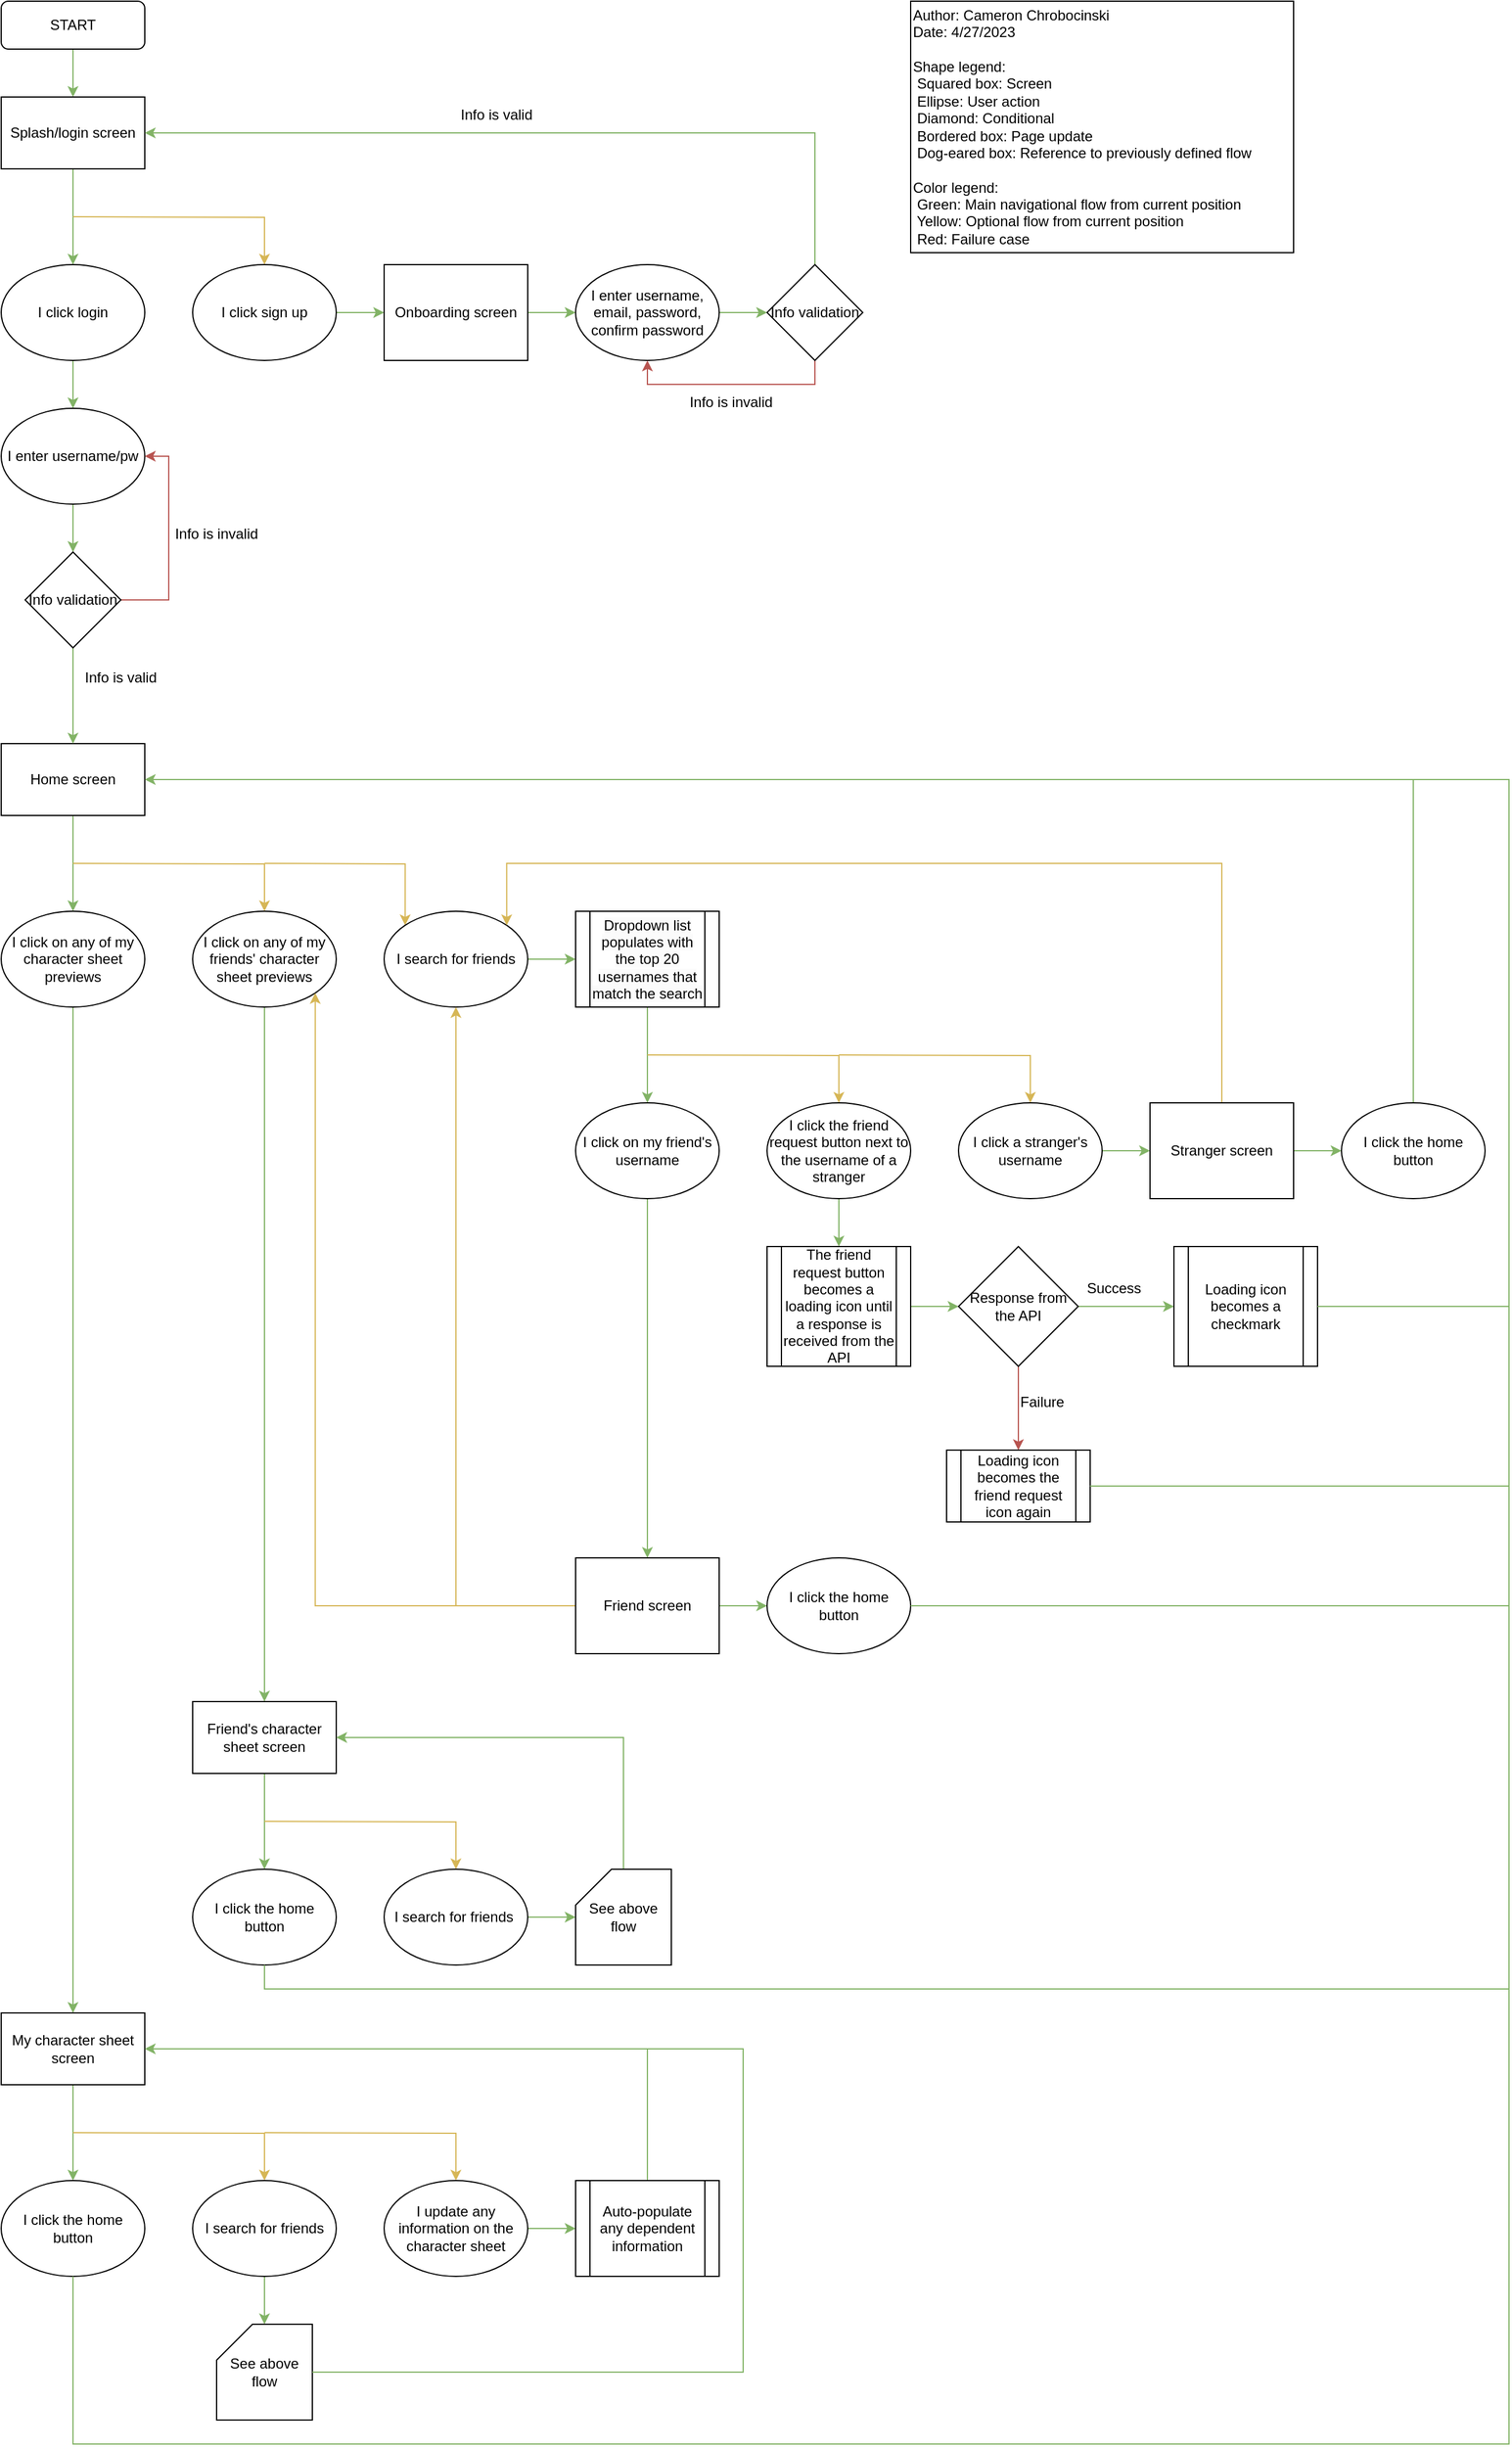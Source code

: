 <mxfile version="21.2.3" type="github">
  <diagram id="C5RBs43oDa-KdzZeNtuy" name="Page-1">
    <mxGraphModel dx="2074" dy="1128" grid="1" gridSize="10" guides="1" tooltips="1" connect="1" arrows="1" fold="1" page="1" pageScale="1" pageWidth="827" pageHeight="1169" math="0" shadow="0">
      <root>
        <mxCell id="WIyWlLk6GJQsqaUBKTNV-0" />
        <mxCell id="WIyWlLk6GJQsqaUBKTNV-1" parent="WIyWlLk6GJQsqaUBKTNV-0" />
        <mxCell id="3nBCFJaMM4fNMm-nfA73-2" style="edgeStyle=orthogonalEdgeStyle;rounded=0;orthogonalLoop=1;jettySize=auto;html=1;entryX=0.5;entryY=0;entryDx=0;entryDy=0;fillColor=#d5e8d4;strokeColor=#82b366;" edge="1" parent="WIyWlLk6GJQsqaUBKTNV-1" source="WIyWlLk6GJQsqaUBKTNV-3" target="3nBCFJaMM4fNMm-nfA73-0">
          <mxGeometry relative="1" as="geometry" />
        </mxCell>
        <mxCell id="WIyWlLk6GJQsqaUBKTNV-3" value="START" style="rounded=1;whiteSpace=wrap;html=1;fontSize=12;glass=0;strokeWidth=1;shadow=0;" parent="WIyWlLk6GJQsqaUBKTNV-1" vertex="1">
          <mxGeometry x="40" y="40" width="120" height="40" as="geometry" />
        </mxCell>
        <mxCell id="3nBCFJaMM4fNMm-nfA73-5" style="edgeStyle=orthogonalEdgeStyle;rounded=0;orthogonalLoop=1;jettySize=auto;html=1;entryX=0.5;entryY=0;entryDx=0;entryDy=0;fillColor=#d5e8d4;strokeColor=#82b366;" edge="1" parent="WIyWlLk6GJQsqaUBKTNV-1" source="3nBCFJaMM4fNMm-nfA73-0" target="3nBCFJaMM4fNMm-nfA73-3">
          <mxGeometry relative="1" as="geometry" />
        </mxCell>
        <mxCell id="3nBCFJaMM4fNMm-nfA73-6" style="edgeStyle=orthogonalEdgeStyle;rounded=0;orthogonalLoop=1;jettySize=auto;html=1;entryX=0.5;entryY=0;entryDx=0;entryDy=0;fillColor=#fff2cc;strokeColor=#d6b656;" edge="1" parent="WIyWlLk6GJQsqaUBKTNV-1" target="3nBCFJaMM4fNMm-nfA73-4">
          <mxGeometry relative="1" as="geometry">
            <mxPoint x="100" y="220" as="sourcePoint" />
          </mxGeometry>
        </mxCell>
        <mxCell id="3nBCFJaMM4fNMm-nfA73-0" value="Splash/login screen" style="rounded=0;whiteSpace=wrap;html=1;" vertex="1" parent="WIyWlLk6GJQsqaUBKTNV-1">
          <mxGeometry x="40" y="120" width="120" height="60" as="geometry" />
        </mxCell>
        <mxCell id="3nBCFJaMM4fNMm-nfA73-8" style="edgeStyle=orthogonalEdgeStyle;rounded=0;orthogonalLoop=1;jettySize=auto;html=1;entryX=0.5;entryY=0;entryDx=0;entryDy=0;fillColor=#d5e8d4;strokeColor=#82b366;" edge="1" parent="WIyWlLk6GJQsqaUBKTNV-1" source="3nBCFJaMM4fNMm-nfA73-3" target="3nBCFJaMM4fNMm-nfA73-7">
          <mxGeometry relative="1" as="geometry" />
        </mxCell>
        <mxCell id="3nBCFJaMM4fNMm-nfA73-3" value="I click login" style="ellipse;whiteSpace=wrap;html=1;" vertex="1" parent="WIyWlLk6GJQsqaUBKTNV-1">
          <mxGeometry x="40" y="260" width="120" height="80" as="geometry" />
        </mxCell>
        <mxCell id="3nBCFJaMM4fNMm-nfA73-10" style="edgeStyle=orthogonalEdgeStyle;rounded=0;orthogonalLoop=1;jettySize=auto;html=1;entryX=0;entryY=0.5;entryDx=0;entryDy=0;fillColor=#d5e8d4;strokeColor=#82b366;" edge="1" parent="WIyWlLk6GJQsqaUBKTNV-1" source="3nBCFJaMM4fNMm-nfA73-4" target="3nBCFJaMM4fNMm-nfA73-9">
          <mxGeometry relative="1" as="geometry" />
        </mxCell>
        <mxCell id="3nBCFJaMM4fNMm-nfA73-4" value="I click sign up" style="ellipse;whiteSpace=wrap;html=1;" vertex="1" parent="WIyWlLk6GJQsqaUBKTNV-1">
          <mxGeometry x="200" y="260" width="120" height="80" as="geometry" />
        </mxCell>
        <mxCell id="3nBCFJaMM4fNMm-nfA73-33" style="edgeStyle=orthogonalEdgeStyle;rounded=0;orthogonalLoop=1;jettySize=auto;html=1;entryX=0.5;entryY=0;entryDx=0;entryDy=0;fillColor=#d5e8d4;strokeColor=#82b366;" edge="1" parent="WIyWlLk6GJQsqaUBKTNV-1" source="3nBCFJaMM4fNMm-nfA73-7" target="3nBCFJaMM4fNMm-nfA73-32">
          <mxGeometry relative="1" as="geometry" />
        </mxCell>
        <mxCell id="3nBCFJaMM4fNMm-nfA73-7" value="I enter username/pw" style="ellipse;whiteSpace=wrap;html=1;" vertex="1" parent="WIyWlLk6GJQsqaUBKTNV-1">
          <mxGeometry x="40" y="380" width="120" height="80" as="geometry" />
        </mxCell>
        <mxCell id="3nBCFJaMM4fNMm-nfA73-12" style="edgeStyle=orthogonalEdgeStyle;rounded=0;orthogonalLoop=1;jettySize=auto;html=1;entryX=0;entryY=0.5;entryDx=0;entryDy=0;fillColor=#d5e8d4;strokeColor=#82b366;" edge="1" parent="WIyWlLk6GJQsqaUBKTNV-1" source="3nBCFJaMM4fNMm-nfA73-9" target="3nBCFJaMM4fNMm-nfA73-11">
          <mxGeometry relative="1" as="geometry" />
        </mxCell>
        <mxCell id="3nBCFJaMM4fNMm-nfA73-9" value="Onboarding screen" style="rounded=0;whiteSpace=wrap;html=1;" vertex="1" parent="WIyWlLk6GJQsqaUBKTNV-1">
          <mxGeometry x="360" y="260" width="120" height="80" as="geometry" />
        </mxCell>
        <mxCell id="3nBCFJaMM4fNMm-nfA73-14" style="edgeStyle=orthogonalEdgeStyle;rounded=0;orthogonalLoop=1;jettySize=auto;html=1;entryX=0;entryY=0.5;entryDx=0;entryDy=0;fillColor=#d5e8d4;strokeColor=#82b366;" edge="1" parent="WIyWlLk6GJQsqaUBKTNV-1" source="3nBCFJaMM4fNMm-nfA73-11" target="3nBCFJaMM4fNMm-nfA73-13">
          <mxGeometry relative="1" as="geometry" />
        </mxCell>
        <mxCell id="3nBCFJaMM4fNMm-nfA73-11" value="I enter username, email, password, confirm password" style="ellipse;whiteSpace=wrap;html=1;" vertex="1" parent="WIyWlLk6GJQsqaUBKTNV-1">
          <mxGeometry x="520" y="260" width="120" height="80" as="geometry" />
        </mxCell>
        <mxCell id="3nBCFJaMM4fNMm-nfA73-16" style="edgeStyle=orthogonalEdgeStyle;rounded=0;orthogonalLoop=1;jettySize=auto;html=1;entryX=1;entryY=0.5;entryDx=0;entryDy=0;fillColor=#d5e8d4;strokeColor=#82b366;" edge="1" parent="WIyWlLk6GJQsqaUBKTNV-1" source="3nBCFJaMM4fNMm-nfA73-13" target="3nBCFJaMM4fNMm-nfA73-0">
          <mxGeometry relative="1" as="geometry">
            <Array as="points">
              <mxPoint x="720" y="150" />
            </Array>
          </mxGeometry>
        </mxCell>
        <mxCell id="3nBCFJaMM4fNMm-nfA73-17" style="edgeStyle=orthogonalEdgeStyle;rounded=0;orthogonalLoop=1;jettySize=auto;html=1;entryX=0.5;entryY=1;entryDx=0;entryDy=0;fillColor=#f8cecc;strokeColor=#b85450;" edge="1" parent="WIyWlLk6GJQsqaUBKTNV-1" source="3nBCFJaMM4fNMm-nfA73-13" target="3nBCFJaMM4fNMm-nfA73-11">
          <mxGeometry relative="1" as="geometry">
            <Array as="points">
              <mxPoint x="720" y="360" />
              <mxPoint x="580" y="360" />
            </Array>
          </mxGeometry>
        </mxCell>
        <mxCell id="3nBCFJaMM4fNMm-nfA73-13" value="Info validation" style="rhombus;whiteSpace=wrap;html=1;" vertex="1" parent="WIyWlLk6GJQsqaUBKTNV-1">
          <mxGeometry x="680" y="260" width="80" height="80" as="geometry" />
        </mxCell>
        <mxCell id="3nBCFJaMM4fNMm-nfA73-18" value="Info is valid" style="text;html=1;strokeColor=none;fillColor=none;align=center;verticalAlign=middle;whiteSpace=wrap;rounded=0;" vertex="1" parent="WIyWlLk6GJQsqaUBKTNV-1">
          <mxGeometry x="414" y="120" width="80" height="30" as="geometry" />
        </mxCell>
        <mxCell id="3nBCFJaMM4fNMm-nfA73-19" value="Info is invalid" style="text;html=1;strokeColor=none;fillColor=none;align=center;verticalAlign=middle;whiteSpace=wrap;rounded=0;" vertex="1" parent="WIyWlLk6GJQsqaUBKTNV-1">
          <mxGeometry x="610" y="360" width="80" height="30" as="geometry" />
        </mxCell>
        <mxCell id="3nBCFJaMM4fNMm-nfA73-25" style="edgeStyle=orthogonalEdgeStyle;rounded=0;orthogonalLoop=1;jettySize=auto;html=1;entryX=0.5;entryY=0;entryDx=0;entryDy=0;fillColor=#d5e8d4;strokeColor=#82b366;" edge="1" parent="WIyWlLk6GJQsqaUBKTNV-1" source="3nBCFJaMM4fNMm-nfA73-20" target="3nBCFJaMM4fNMm-nfA73-22">
          <mxGeometry relative="1" as="geometry" />
        </mxCell>
        <mxCell id="3nBCFJaMM4fNMm-nfA73-26" style="edgeStyle=orthogonalEdgeStyle;rounded=0;orthogonalLoop=1;jettySize=auto;html=1;entryX=0.5;entryY=0;entryDx=0;entryDy=0;fillColor=#fff2cc;strokeColor=#d6b656;" edge="1" parent="WIyWlLk6GJQsqaUBKTNV-1" target="3nBCFJaMM4fNMm-nfA73-24">
          <mxGeometry relative="1" as="geometry">
            <mxPoint x="100" y="760" as="sourcePoint" />
          </mxGeometry>
        </mxCell>
        <mxCell id="3nBCFJaMM4fNMm-nfA73-27" style="edgeStyle=orthogonalEdgeStyle;rounded=0;orthogonalLoop=1;jettySize=auto;html=1;entryX=0;entryY=0;entryDx=0;entryDy=0;fillColor=#fff2cc;strokeColor=#d6b656;" edge="1" parent="WIyWlLk6GJQsqaUBKTNV-1" target="3nBCFJaMM4fNMm-nfA73-23">
          <mxGeometry relative="1" as="geometry">
            <mxPoint x="260" y="760" as="sourcePoint" />
          </mxGeometry>
        </mxCell>
        <mxCell id="3nBCFJaMM4fNMm-nfA73-20" value="Home screen" style="rounded=0;whiteSpace=wrap;html=1;" vertex="1" parent="WIyWlLk6GJQsqaUBKTNV-1">
          <mxGeometry x="40" y="660" width="120" height="60" as="geometry" />
        </mxCell>
        <mxCell id="3nBCFJaMM4fNMm-nfA73-84" style="edgeStyle=orthogonalEdgeStyle;rounded=0;orthogonalLoop=1;jettySize=auto;html=1;entryX=0.5;entryY=0;entryDx=0;entryDy=0;fillColor=#d5e8d4;strokeColor=#82b366;" edge="1" parent="WIyWlLk6GJQsqaUBKTNV-1" source="3nBCFJaMM4fNMm-nfA73-22" target="3nBCFJaMM4fNMm-nfA73-85">
          <mxGeometry relative="1" as="geometry">
            <mxPoint x="100" y="1790" as="targetPoint" />
          </mxGeometry>
        </mxCell>
        <mxCell id="3nBCFJaMM4fNMm-nfA73-22" value="I click on any of my character sheet previews" style="ellipse;whiteSpace=wrap;html=1;" vertex="1" parent="WIyWlLk6GJQsqaUBKTNV-1">
          <mxGeometry x="40" y="800" width="120" height="80" as="geometry" />
        </mxCell>
        <mxCell id="3nBCFJaMM4fNMm-nfA73-29" style="edgeStyle=orthogonalEdgeStyle;rounded=0;orthogonalLoop=1;jettySize=auto;html=1;entryX=0;entryY=0.5;entryDx=0;entryDy=0;fillColor=#d5e8d4;strokeColor=#82b366;" edge="1" parent="WIyWlLk6GJQsqaUBKTNV-1" source="3nBCFJaMM4fNMm-nfA73-23">
          <mxGeometry relative="1" as="geometry">
            <mxPoint x="520" y="840" as="targetPoint" />
          </mxGeometry>
        </mxCell>
        <mxCell id="3nBCFJaMM4fNMm-nfA73-23" value="I search for friends" style="ellipse;whiteSpace=wrap;html=1;" vertex="1" parent="WIyWlLk6GJQsqaUBKTNV-1">
          <mxGeometry x="360" y="800" width="120" height="80" as="geometry" />
        </mxCell>
        <mxCell id="3nBCFJaMM4fNMm-nfA73-73" style="edgeStyle=orthogonalEdgeStyle;rounded=0;orthogonalLoop=1;jettySize=auto;html=1;entryX=0.5;entryY=0;entryDx=0;entryDy=0;fillColor=#d5e8d4;strokeColor=#82b366;" edge="1" parent="WIyWlLk6GJQsqaUBKTNV-1" source="3nBCFJaMM4fNMm-nfA73-24" target="3nBCFJaMM4fNMm-nfA73-72">
          <mxGeometry relative="1" as="geometry" />
        </mxCell>
        <mxCell id="3nBCFJaMM4fNMm-nfA73-24" value="I click on any of my friends&#39; character sheet previews" style="ellipse;whiteSpace=wrap;html=1;" vertex="1" parent="WIyWlLk6GJQsqaUBKTNV-1">
          <mxGeometry x="200" y="800" width="120" height="80" as="geometry" />
        </mxCell>
        <mxCell id="3nBCFJaMM4fNMm-nfA73-41" style="edgeStyle=orthogonalEdgeStyle;rounded=0;orthogonalLoop=1;jettySize=auto;html=1;entryX=0.5;entryY=0;entryDx=0;entryDy=0;fillColor=#d5e8d4;strokeColor=#82b366;" edge="1" parent="WIyWlLk6GJQsqaUBKTNV-1" source="3nBCFJaMM4fNMm-nfA73-30" target="3nBCFJaMM4fNMm-nfA73-31">
          <mxGeometry relative="1" as="geometry">
            <Array as="points">
              <mxPoint x="580" y="920" />
              <mxPoint x="580" y="920" />
            </Array>
          </mxGeometry>
        </mxCell>
        <mxCell id="3nBCFJaMM4fNMm-nfA73-42" style="edgeStyle=orthogonalEdgeStyle;rounded=0;orthogonalLoop=1;jettySize=auto;html=1;entryX=0.5;entryY=0;entryDx=0;entryDy=0;fillColor=#fff2cc;strokeColor=#d6b656;" edge="1" parent="WIyWlLk6GJQsqaUBKTNV-1" target="3nBCFJaMM4fNMm-nfA73-39">
          <mxGeometry relative="1" as="geometry">
            <mxPoint x="580" y="920" as="sourcePoint" />
          </mxGeometry>
        </mxCell>
        <mxCell id="3nBCFJaMM4fNMm-nfA73-43" style="edgeStyle=orthogonalEdgeStyle;rounded=0;orthogonalLoop=1;jettySize=auto;html=1;fillColor=#fff2cc;strokeColor=#d6b656;" edge="1" parent="WIyWlLk6GJQsqaUBKTNV-1" target="3nBCFJaMM4fNMm-nfA73-40">
          <mxGeometry relative="1" as="geometry">
            <mxPoint x="740" y="920" as="sourcePoint" />
          </mxGeometry>
        </mxCell>
        <mxCell id="3nBCFJaMM4fNMm-nfA73-30" value="&lt;span style=&quot;color: rgb(0, 0, 0); font-family: Helvetica; font-size: 12px; font-style: normal; font-variant-ligatures: normal; font-variant-caps: normal; font-weight: 400; letter-spacing: normal; orphans: 2; text-align: center; text-indent: 0px; text-transform: none; widows: 2; word-spacing: 0px; -webkit-text-stroke-width: 0px; background-color: rgb(251, 251, 251); text-decoration-thickness: initial; text-decoration-style: initial; text-decoration-color: initial; float: none; display: inline !important;&quot;&gt;Dropdown list populates with the top 20 usernames that match the search&lt;/span&gt;" style="shape=process;whiteSpace=wrap;html=1;backgroundOutline=1;" vertex="1" parent="WIyWlLk6GJQsqaUBKTNV-1">
          <mxGeometry x="520" y="800" width="120" height="80" as="geometry" />
        </mxCell>
        <mxCell id="3nBCFJaMM4fNMm-nfA73-66" style="edgeStyle=orthogonalEdgeStyle;rounded=0;orthogonalLoop=1;jettySize=auto;html=1;fillColor=#d5e8d4;strokeColor=#82b366;" edge="1" parent="WIyWlLk6GJQsqaUBKTNV-1" source="3nBCFJaMM4fNMm-nfA73-31" target="3nBCFJaMM4fNMm-nfA73-65">
          <mxGeometry relative="1" as="geometry" />
        </mxCell>
        <mxCell id="3nBCFJaMM4fNMm-nfA73-31" value="I click on my friend&#39;s username" style="ellipse;whiteSpace=wrap;html=1;" vertex="1" parent="WIyWlLk6GJQsqaUBKTNV-1">
          <mxGeometry x="520" y="960" width="120" height="80" as="geometry" />
        </mxCell>
        <mxCell id="3nBCFJaMM4fNMm-nfA73-34" style="edgeStyle=orthogonalEdgeStyle;rounded=0;orthogonalLoop=1;jettySize=auto;html=1;entryX=0.5;entryY=0;entryDx=0;entryDy=0;fillColor=#d5e8d4;strokeColor=#82b366;" edge="1" parent="WIyWlLk6GJQsqaUBKTNV-1" source="3nBCFJaMM4fNMm-nfA73-32" target="3nBCFJaMM4fNMm-nfA73-20">
          <mxGeometry relative="1" as="geometry" />
        </mxCell>
        <mxCell id="3nBCFJaMM4fNMm-nfA73-35" style="edgeStyle=orthogonalEdgeStyle;rounded=0;orthogonalLoop=1;jettySize=auto;html=1;entryX=1;entryY=0.5;entryDx=0;entryDy=0;exitX=1;exitY=0.5;exitDx=0;exitDy=0;fillColor=#f8cecc;strokeColor=#b85450;" edge="1" parent="WIyWlLk6GJQsqaUBKTNV-1" source="3nBCFJaMM4fNMm-nfA73-32" target="3nBCFJaMM4fNMm-nfA73-7">
          <mxGeometry relative="1" as="geometry">
            <Array as="points">
              <mxPoint x="180" y="540" />
              <mxPoint x="180" y="420" />
            </Array>
          </mxGeometry>
        </mxCell>
        <mxCell id="3nBCFJaMM4fNMm-nfA73-32" value="Info validation" style="rhombus;whiteSpace=wrap;html=1;" vertex="1" parent="WIyWlLk6GJQsqaUBKTNV-1">
          <mxGeometry x="60" y="500" width="80" height="80" as="geometry" />
        </mxCell>
        <mxCell id="3nBCFJaMM4fNMm-nfA73-36" value="Info is valid" style="text;html=1;strokeColor=none;fillColor=none;align=center;verticalAlign=middle;whiteSpace=wrap;rounded=0;" vertex="1" parent="WIyWlLk6GJQsqaUBKTNV-1">
          <mxGeometry x="100" y="590" width="80" height="30" as="geometry" />
        </mxCell>
        <mxCell id="3nBCFJaMM4fNMm-nfA73-37" value="Info is invalid" style="text;html=1;strokeColor=none;fillColor=none;align=center;verticalAlign=middle;whiteSpace=wrap;rounded=0;" vertex="1" parent="WIyWlLk6GJQsqaUBKTNV-1">
          <mxGeometry x="180" y="470" width="80" height="30" as="geometry" />
        </mxCell>
        <mxCell id="3nBCFJaMM4fNMm-nfA73-51" style="edgeStyle=orthogonalEdgeStyle;rounded=0;orthogonalLoop=1;jettySize=auto;html=1;entryX=0.5;entryY=0;entryDx=0;entryDy=0;fillColor=#d5e8d4;strokeColor=#82b366;" edge="1" parent="WIyWlLk6GJQsqaUBKTNV-1" source="3nBCFJaMM4fNMm-nfA73-39" target="3nBCFJaMM4fNMm-nfA73-50">
          <mxGeometry relative="1" as="geometry" />
        </mxCell>
        <mxCell id="3nBCFJaMM4fNMm-nfA73-39" value="I click the friend request button next to the username of a stranger" style="ellipse;whiteSpace=wrap;html=1;" vertex="1" parent="WIyWlLk6GJQsqaUBKTNV-1">
          <mxGeometry x="680" y="960" width="120" height="80" as="geometry" />
        </mxCell>
        <mxCell id="3nBCFJaMM4fNMm-nfA73-45" style="edgeStyle=orthogonalEdgeStyle;rounded=0;orthogonalLoop=1;jettySize=auto;html=1;entryX=0;entryY=0.5;entryDx=0;entryDy=0;fillColor=#d5e8d4;strokeColor=#82b366;" edge="1" parent="WIyWlLk6GJQsqaUBKTNV-1" source="3nBCFJaMM4fNMm-nfA73-40" target="3nBCFJaMM4fNMm-nfA73-44">
          <mxGeometry relative="1" as="geometry" />
        </mxCell>
        <mxCell id="3nBCFJaMM4fNMm-nfA73-40" value="I click a stranger&#39;s username" style="ellipse;whiteSpace=wrap;html=1;" vertex="1" parent="WIyWlLk6GJQsqaUBKTNV-1">
          <mxGeometry x="840" y="960" width="120" height="80" as="geometry" />
        </mxCell>
        <mxCell id="3nBCFJaMM4fNMm-nfA73-46" style="edgeStyle=orthogonalEdgeStyle;rounded=0;orthogonalLoop=1;jettySize=auto;html=1;entryX=1;entryY=0;entryDx=0;entryDy=0;fillColor=#fff2cc;strokeColor=#d6b656;" edge="1" parent="WIyWlLk6GJQsqaUBKTNV-1" source="3nBCFJaMM4fNMm-nfA73-44" target="3nBCFJaMM4fNMm-nfA73-23">
          <mxGeometry relative="1" as="geometry">
            <Array as="points">
              <mxPoint x="1060" y="760" />
              <mxPoint x="462" y="760" />
            </Array>
          </mxGeometry>
        </mxCell>
        <mxCell id="3nBCFJaMM4fNMm-nfA73-48" style="edgeStyle=orthogonalEdgeStyle;rounded=0;orthogonalLoop=1;jettySize=auto;html=1;entryX=0;entryY=0.5;entryDx=0;entryDy=0;fillColor=#d5e8d4;strokeColor=#82b366;" edge="1" parent="WIyWlLk6GJQsqaUBKTNV-1" source="3nBCFJaMM4fNMm-nfA73-44" target="3nBCFJaMM4fNMm-nfA73-47">
          <mxGeometry relative="1" as="geometry" />
        </mxCell>
        <mxCell id="3nBCFJaMM4fNMm-nfA73-44" value="Stranger screen" style="rounded=0;whiteSpace=wrap;html=1;" vertex="1" parent="WIyWlLk6GJQsqaUBKTNV-1">
          <mxGeometry x="1000" y="960" width="120" height="80" as="geometry" />
        </mxCell>
        <mxCell id="3nBCFJaMM4fNMm-nfA73-49" style="edgeStyle=orthogonalEdgeStyle;rounded=0;orthogonalLoop=1;jettySize=auto;html=1;entryX=1;entryY=0.5;entryDx=0;entryDy=0;fillColor=#d5e8d4;strokeColor=#82b366;" edge="1" parent="WIyWlLk6GJQsqaUBKTNV-1" source="3nBCFJaMM4fNMm-nfA73-47" target="3nBCFJaMM4fNMm-nfA73-20">
          <mxGeometry relative="1" as="geometry">
            <Array as="points">
              <mxPoint x="1220" y="690" />
            </Array>
          </mxGeometry>
        </mxCell>
        <mxCell id="3nBCFJaMM4fNMm-nfA73-47" value="I click the home button" style="ellipse;whiteSpace=wrap;html=1;" vertex="1" parent="WIyWlLk6GJQsqaUBKTNV-1">
          <mxGeometry x="1160" y="960" width="120" height="80" as="geometry" />
        </mxCell>
        <mxCell id="3nBCFJaMM4fNMm-nfA73-54" style="edgeStyle=orthogonalEdgeStyle;rounded=0;orthogonalLoop=1;jettySize=auto;html=1;entryX=0;entryY=0.5;entryDx=0;entryDy=0;fillColor=#d5e8d4;strokeColor=#82b366;" edge="1" parent="WIyWlLk6GJQsqaUBKTNV-1" source="3nBCFJaMM4fNMm-nfA73-50" target="3nBCFJaMM4fNMm-nfA73-52">
          <mxGeometry relative="1" as="geometry" />
        </mxCell>
        <mxCell id="3nBCFJaMM4fNMm-nfA73-50" value="The friend request button becomes a loading icon until a response is received from the API" style="shape=process;whiteSpace=wrap;html=1;backgroundOutline=1;" vertex="1" parent="WIyWlLk6GJQsqaUBKTNV-1">
          <mxGeometry x="680" y="1080" width="120" height="100" as="geometry" />
        </mxCell>
        <mxCell id="3nBCFJaMM4fNMm-nfA73-57" style="edgeStyle=orthogonalEdgeStyle;rounded=0;orthogonalLoop=1;jettySize=auto;html=1;entryX=0.5;entryY=0;entryDx=0;entryDy=0;fillColor=#f8cecc;strokeColor=#b85450;" edge="1" parent="WIyWlLk6GJQsqaUBKTNV-1" source="3nBCFJaMM4fNMm-nfA73-52" target="3nBCFJaMM4fNMm-nfA73-56">
          <mxGeometry relative="1" as="geometry" />
        </mxCell>
        <mxCell id="3nBCFJaMM4fNMm-nfA73-58" style="edgeStyle=orthogonalEdgeStyle;rounded=0;orthogonalLoop=1;jettySize=auto;html=1;entryX=0;entryY=0.5;entryDx=0;entryDy=0;fillColor=#d5e8d4;strokeColor=#82b366;" edge="1" parent="WIyWlLk6GJQsqaUBKTNV-1" source="3nBCFJaMM4fNMm-nfA73-52" target="3nBCFJaMM4fNMm-nfA73-55">
          <mxGeometry relative="1" as="geometry" />
        </mxCell>
        <mxCell id="3nBCFJaMM4fNMm-nfA73-52" value="Response from the API" style="rhombus;whiteSpace=wrap;html=1;" vertex="1" parent="WIyWlLk6GJQsqaUBKTNV-1">
          <mxGeometry x="840" y="1080" width="100" height="100" as="geometry" />
        </mxCell>
        <mxCell id="3nBCFJaMM4fNMm-nfA73-55" value="Loading icon becomes a checkmark" style="shape=process;whiteSpace=wrap;html=1;backgroundOutline=1;" vertex="1" parent="WIyWlLk6GJQsqaUBKTNV-1">
          <mxGeometry x="1020" y="1080" width="120" height="100" as="geometry" />
        </mxCell>
        <mxCell id="3nBCFJaMM4fNMm-nfA73-56" value="Loading icon becomes the friend request icon again" style="shape=process;whiteSpace=wrap;html=1;backgroundOutline=1;" vertex="1" parent="WIyWlLk6GJQsqaUBKTNV-1">
          <mxGeometry x="830" y="1250" width="120" height="60" as="geometry" />
        </mxCell>
        <mxCell id="3nBCFJaMM4fNMm-nfA73-59" value="Success" style="text;html=1;strokeColor=none;fillColor=none;align=center;verticalAlign=middle;whiteSpace=wrap;rounded=0;" vertex="1" parent="WIyWlLk6GJQsqaUBKTNV-1">
          <mxGeometry x="940" y="1100" width="60" height="30" as="geometry" />
        </mxCell>
        <mxCell id="3nBCFJaMM4fNMm-nfA73-60" value="Failure" style="text;html=1;strokeColor=none;fillColor=none;align=center;verticalAlign=middle;whiteSpace=wrap;rounded=0;" vertex="1" parent="WIyWlLk6GJQsqaUBKTNV-1">
          <mxGeometry x="880" y="1195" width="60" height="30" as="geometry" />
        </mxCell>
        <mxCell id="3nBCFJaMM4fNMm-nfA73-62" value="" style="endArrow=none;html=1;rounded=0;exitX=1;exitY=0.5;exitDx=0;exitDy=0;fillColor=#d5e8d4;strokeColor=#82b366;" edge="1" parent="WIyWlLk6GJQsqaUBKTNV-1" source="3nBCFJaMM4fNMm-nfA73-55">
          <mxGeometry width="50" height="50" relative="1" as="geometry">
            <mxPoint x="690" y="1070" as="sourcePoint" />
            <mxPoint x="1220" y="690" as="targetPoint" />
            <Array as="points">
              <mxPoint x="1300" y="1130" />
              <mxPoint x="1300" y="690" />
            </Array>
          </mxGeometry>
        </mxCell>
        <mxCell id="3nBCFJaMM4fNMm-nfA73-64" value="" style="endArrow=none;html=1;rounded=0;exitX=1;exitY=0.5;exitDx=0;exitDy=0;fillColor=#d5e8d4;strokeColor=#82b366;" edge="1" parent="WIyWlLk6GJQsqaUBKTNV-1" source="3nBCFJaMM4fNMm-nfA73-56">
          <mxGeometry width="50" height="50" relative="1" as="geometry">
            <mxPoint x="690" y="1070" as="sourcePoint" />
            <mxPoint x="1300" y="1130" as="targetPoint" />
            <Array as="points">
              <mxPoint x="1300" y="1280" />
            </Array>
          </mxGeometry>
        </mxCell>
        <mxCell id="3nBCFJaMM4fNMm-nfA73-67" style="edgeStyle=orthogonalEdgeStyle;rounded=0;orthogonalLoop=1;jettySize=auto;html=1;entryX=1;entryY=1;entryDx=0;entryDy=0;fillColor=#fff2cc;strokeColor=#d6b656;" edge="1" parent="WIyWlLk6GJQsqaUBKTNV-1" source="3nBCFJaMM4fNMm-nfA73-65" target="3nBCFJaMM4fNMm-nfA73-24">
          <mxGeometry relative="1" as="geometry" />
        </mxCell>
        <mxCell id="3nBCFJaMM4fNMm-nfA73-68" style="edgeStyle=orthogonalEdgeStyle;rounded=0;orthogonalLoop=1;jettySize=auto;html=1;entryX=0.5;entryY=1;entryDx=0;entryDy=0;fillColor=#fff2cc;strokeColor=#d6b656;" edge="1" parent="WIyWlLk6GJQsqaUBKTNV-1" source="3nBCFJaMM4fNMm-nfA73-65" target="3nBCFJaMM4fNMm-nfA73-23">
          <mxGeometry relative="1" as="geometry" />
        </mxCell>
        <mxCell id="3nBCFJaMM4fNMm-nfA73-70" style="edgeStyle=orthogonalEdgeStyle;rounded=0;orthogonalLoop=1;jettySize=auto;html=1;entryX=0;entryY=0.5;entryDx=0;entryDy=0;fillColor=#d5e8d4;strokeColor=#82b366;" edge="1" parent="WIyWlLk6GJQsqaUBKTNV-1" source="3nBCFJaMM4fNMm-nfA73-65" target="3nBCFJaMM4fNMm-nfA73-69">
          <mxGeometry relative="1" as="geometry" />
        </mxCell>
        <mxCell id="3nBCFJaMM4fNMm-nfA73-65" value="Friend screen" style="rounded=0;whiteSpace=wrap;html=1;" vertex="1" parent="WIyWlLk6GJQsqaUBKTNV-1">
          <mxGeometry x="520" y="1340" width="120" height="80" as="geometry" />
        </mxCell>
        <mxCell id="3nBCFJaMM4fNMm-nfA73-69" value="I click the home button" style="ellipse;whiteSpace=wrap;html=1;" vertex="1" parent="WIyWlLk6GJQsqaUBKTNV-1">
          <mxGeometry x="680" y="1340" width="120" height="80" as="geometry" />
        </mxCell>
        <mxCell id="3nBCFJaMM4fNMm-nfA73-71" value="" style="endArrow=none;html=1;rounded=0;exitX=1;exitY=0.5;exitDx=0;exitDy=0;fillColor=#d5e8d4;strokeColor=#82b366;" edge="1" parent="WIyWlLk6GJQsqaUBKTNV-1" source="3nBCFJaMM4fNMm-nfA73-69">
          <mxGeometry width="50" height="50" relative="1" as="geometry">
            <mxPoint x="690" y="1170" as="sourcePoint" />
            <mxPoint x="1300" y="1280" as="targetPoint" />
            <Array as="points">
              <mxPoint x="1300" y="1380" />
            </Array>
          </mxGeometry>
        </mxCell>
        <mxCell id="3nBCFJaMM4fNMm-nfA73-78" style="edgeStyle=orthogonalEdgeStyle;rounded=0;orthogonalLoop=1;jettySize=auto;html=1;fillColor=#d5e8d4;strokeColor=#82b366;" edge="1" parent="WIyWlLk6GJQsqaUBKTNV-1" source="3nBCFJaMM4fNMm-nfA73-72" target="3nBCFJaMM4fNMm-nfA73-74">
          <mxGeometry relative="1" as="geometry" />
        </mxCell>
        <mxCell id="3nBCFJaMM4fNMm-nfA73-79" style="edgeStyle=orthogonalEdgeStyle;rounded=0;orthogonalLoop=1;jettySize=auto;html=1;entryX=0.5;entryY=0;entryDx=0;entryDy=0;fillColor=#fff2cc;strokeColor=#d6b656;" edge="1" parent="WIyWlLk6GJQsqaUBKTNV-1" target="3nBCFJaMM4fNMm-nfA73-75">
          <mxGeometry relative="1" as="geometry">
            <mxPoint x="260" y="1560" as="sourcePoint" />
          </mxGeometry>
        </mxCell>
        <mxCell id="3nBCFJaMM4fNMm-nfA73-72" value="Friend&#39;s character sheet screen" style="rounded=0;whiteSpace=wrap;html=1;" vertex="1" parent="WIyWlLk6GJQsqaUBKTNV-1">
          <mxGeometry x="200" y="1460" width="120" height="60" as="geometry" />
        </mxCell>
        <mxCell id="3nBCFJaMM4fNMm-nfA73-74" value="I click the home button" style="ellipse;whiteSpace=wrap;html=1;" vertex="1" parent="WIyWlLk6GJQsqaUBKTNV-1">
          <mxGeometry x="200" y="1600" width="120" height="80" as="geometry" />
        </mxCell>
        <mxCell id="3nBCFJaMM4fNMm-nfA73-81" style="edgeStyle=orthogonalEdgeStyle;rounded=0;orthogonalLoop=1;jettySize=auto;html=1;entryX=0;entryY=0.5;entryDx=0;entryDy=0;entryPerimeter=0;fillColor=#d5e8d4;strokeColor=#82b366;" edge="1" parent="WIyWlLk6GJQsqaUBKTNV-1" source="3nBCFJaMM4fNMm-nfA73-75" target="3nBCFJaMM4fNMm-nfA73-76">
          <mxGeometry relative="1" as="geometry" />
        </mxCell>
        <mxCell id="3nBCFJaMM4fNMm-nfA73-75" value="I search for friends&amp;nbsp;" style="ellipse;whiteSpace=wrap;html=1;" vertex="1" parent="WIyWlLk6GJQsqaUBKTNV-1">
          <mxGeometry x="360" y="1600" width="120" height="80" as="geometry" />
        </mxCell>
        <mxCell id="3nBCFJaMM4fNMm-nfA73-96" style="edgeStyle=orthogonalEdgeStyle;rounded=0;orthogonalLoop=1;jettySize=auto;html=1;entryX=1;entryY=0.5;entryDx=0;entryDy=0;fillColor=#d5e8d4;strokeColor=#82b366;" edge="1" parent="WIyWlLk6GJQsqaUBKTNV-1" source="3nBCFJaMM4fNMm-nfA73-76" target="3nBCFJaMM4fNMm-nfA73-72">
          <mxGeometry relative="1" as="geometry">
            <Array as="points">
              <mxPoint x="560" y="1490" />
            </Array>
          </mxGeometry>
        </mxCell>
        <mxCell id="3nBCFJaMM4fNMm-nfA73-76" value="See above flow" style="shape=card;whiteSpace=wrap;html=1;" vertex="1" parent="WIyWlLk6GJQsqaUBKTNV-1">
          <mxGeometry x="520" y="1600" width="80" height="80" as="geometry" />
        </mxCell>
        <mxCell id="3nBCFJaMM4fNMm-nfA73-82" value="" style="endArrow=none;html=1;rounded=0;exitX=0.5;exitY=1;exitDx=0;exitDy=0;fillColor=#d5e8d4;strokeColor=#82b366;" edge="1" parent="WIyWlLk6GJQsqaUBKTNV-1" source="3nBCFJaMM4fNMm-nfA73-74">
          <mxGeometry width="50" height="50" relative="1" as="geometry">
            <mxPoint x="690" y="1360" as="sourcePoint" />
            <mxPoint x="1300" y="1380" as="targetPoint" />
            <Array as="points">
              <mxPoint x="260" y="1700" />
              <mxPoint x="1300" y="1700" />
            </Array>
          </mxGeometry>
        </mxCell>
        <mxCell id="3nBCFJaMM4fNMm-nfA73-87" style="edgeStyle=orthogonalEdgeStyle;rounded=0;orthogonalLoop=1;jettySize=auto;html=1;entryX=0.5;entryY=0;entryDx=0;entryDy=0;fillColor=#d5e8d4;strokeColor=#82b366;" edge="1" parent="WIyWlLk6GJQsqaUBKTNV-1" source="3nBCFJaMM4fNMm-nfA73-85" target="3nBCFJaMM4fNMm-nfA73-86">
          <mxGeometry relative="1" as="geometry" />
        </mxCell>
        <mxCell id="3nBCFJaMM4fNMm-nfA73-89" style="edgeStyle=orthogonalEdgeStyle;rounded=0;orthogonalLoop=1;jettySize=auto;html=1;fillColor=#fff2cc;strokeColor=#d6b656;" edge="1" parent="WIyWlLk6GJQsqaUBKTNV-1" target="3nBCFJaMM4fNMm-nfA73-88">
          <mxGeometry relative="1" as="geometry">
            <mxPoint x="100" y="1820" as="sourcePoint" />
          </mxGeometry>
        </mxCell>
        <mxCell id="3nBCFJaMM4fNMm-nfA73-91" style="edgeStyle=orthogonalEdgeStyle;rounded=0;orthogonalLoop=1;jettySize=auto;html=1;entryX=0.5;entryY=0;entryDx=0;entryDy=0;fillColor=#fff2cc;strokeColor=#d6b656;" edge="1" parent="WIyWlLk6GJQsqaUBKTNV-1" target="3nBCFJaMM4fNMm-nfA73-90">
          <mxGeometry relative="1" as="geometry">
            <mxPoint x="260" y="1820" as="sourcePoint" />
          </mxGeometry>
        </mxCell>
        <mxCell id="3nBCFJaMM4fNMm-nfA73-85" value="My character sheet screen" style="rounded=0;whiteSpace=wrap;html=1;" vertex="1" parent="WIyWlLk6GJQsqaUBKTNV-1">
          <mxGeometry x="40" y="1720" width="120" height="60" as="geometry" />
        </mxCell>
        <mxCell id="3nBCFJaMM4fNMm-nfA73-86" value="I click the home button" style="ellipse;whiteSpace=wrap;html=1;" vertex="1" parent="WIyWlLk6GJQsqaUBKTNV-1">
          <mxGeometry x="40" y="1860" width="120" height="80" as="geometry" />
        </mxCell>
        <mxCell id="3nBCFJaMM4fNMm-nfA73-98" style="edgeStyle=orthogonalEdgeStyle;rounded=0;orthogonalLoop=1;jettySize=auto;html=1;entryX=0.5;entryY=0;entryDx=0;entryDy=0;entryPerimeter=0;fillColor=#d5e8d4;strokeColor=#82b366;" edge="1" parent="WIyWlLk6GJQsqaUBKTNV-1" source="3nBCFJaMM4fNMm-nfA73-88" target="3nBCFJaMM4fNMm-nfA73-97">
          <mxGeometry relative="1" as="geometry" />
        </mxCell>
        <mxCell id="3nBCFJaMM4fNMm-nfA73-88" value="I search for friends" style="ellipse;whiteSpace=wrap;html=1;" vertex="1" parent="WIyWlLk6GJQsqaUBKTNV-1">
          <mxGeometry x="200" y="1860" width="120" height="80" as="geometry" />
        </mxCell>
        <mxCell id="3nBCFJaMM4fNMm-nfA73-94" style="edgeStyle=orthogonalEdgeStyle;rounded=0;orthogonalLoop=1;jettySize=auto;html=1;entryX=0;entryY=0.5;entryDx=0;entryDy=0;fillColor=#d5e8d4;strokeColor=#82b366;" edge="1" parent="WIyWlLk6GJQsqaUBKTNV-1" source="3nBCFJaMM4fNMm-nfA73-90" target="3nBCFJaMM4fNMm-nfA73-92">
          <mxGeometry relative="1" as="geometry" />
        </mxCell>
        <mxCell id="3nBCFJaMM4fNMm-nfA73-90" value="I update any information on the character sheet" style="ellipse;whiteSpace=wrap;html=1;" vertex="1" parent="WIyWlLk6GJQsqaUBKTNV-1">
          <mxGeometry x="360" y="1860" width="120" height="80" as="geometry" />
        </mxCell>
        <mxCell id="3nBCFJaMM4fNMm-nfA73-95" style="edgeStyle=orthogonalEdgeStyle;rounded=0;orthogonalLoop=1;jettySize=auto;html=1;entryX=1;entryY=0.5;entryDx=0;entryDy=0;fillColor=#d5e8d4;strokeColor=#82b366;" edge="1" parent="WIyWlLk6GJQsqaUBKTNV-1" source="3nBCFJaMM4fNMm-nfA73-92" target="3nBCFJaMM4fNMm-nfA73-85">
          <mxGeometry relative="1" as="geometry">
            <Array as="points">
              <mxPoint x="580" y="1750" />
            </Array>
          </mxGeometry>
        </mxCell>
        <mxCell id="3nBCFJaMM4fNMm-nfA73-92" value="Auto-populate any dependent information" style="shape=process;whiteSpace=wrap;html=1;backgroundOutline=1;" vertex="1" parent="WIyWlLk6GJQsqaUBKTNV-1">
          <mxGeometry x="520" y="1860" width="120" height="80" as="geometry" />
        </mxCell>
        <mxCell id="3nBCFJaMM4fNMm-nfA73-97" value="See above flow" style="shape=card;whiteSpace=wrap;html=1;" vertex="1" parent="WIyWlLk6GJQsqaUBKTNV-1">
          <mxGeometry x="220" y="1980" width="80" height="80" as="geometry" />
        </mxCell>
        <mxCell id="3nBCFJaMM4fNMm-nfA73-99" value="" style="endArrow=none;html=1;rounded=0;exitX=1;exitY=0.5;exitDx=0;exitDy=0;exitPerimeter=0;fillColor=#d5e8d4;strokeColor=#82b366;" edge="1" parent="WIyWlLk6GJQsqaUBKTNV-1" source="3nBCFJaMM4fNMm-nfA73-97">
          <mxGeometry width="50" height="50" relative="1" as="geometry">
            <mxPoint x="690" y="1710" as="sourcePoint" />
            <mxPoint x="580" y="1750" as="targetPoint" />
            <Array as="points">
              <mxPoint x="660" y="2020" />
              <mxPoint x="660" y="1750" />
            </Array>
          </mxGeometry>
        </mxCell>
        <mxCell id="3nBCFJaMM4fNMm-nfA73-100" value="" style="endArrow=none;html=1;rounded=0;exitX=0.5;exitY=1;exitDx=0;exitDy=0;fillColor=#d5e8d4;strokeColor=#82b366;" edge="1" parent="WIyWlLk6GJQsqaUBKTNV-1" source="3nBCFJaMM4fNMm-nfA73-86">
          <mxGeometry width="50" height="50" relative="1" as="geometry">
            <mxPoint x="690" y="1910" as="sourcePoint" />
            <mxPoint x="1300" y="1700" as="targetPoint" />
            <Array as="points">
              <mxPoint x="100" y="2080" />
              <mxPoint x="1300" y="2080" />
            </Array>
          </mxGeometry>
        </mxCell>
        <mxCell id="3nBCFJaMM4fNMm-nfA73-101" value="Author: Cameron Chrobocinski&lt;br&gt;Date: 4/27/2023&lt;br&gt;&lt;br&gt;Shape legend:&lt;br&gt;&lt;span style=&quot;white-space: pre;&quot;&gt;	&lt;/span&gt;Squared box: Screen&lt;br&gt;&lt;span style=&quot;white-space: pre;&quot;&gt;	&lt;/span&gt;Ellipse: User action&lt;br&gt;&lt;span style=&quot;white-space: pre;&quot;&gt;	&lt;/span&gt;Diamond: Conditional&lt;br&gt;&lt;span style=&quot;white-space: pre;&quot;&gt;	&lt;/span&gt;Bordered box: Page update&lt;br&gt;&lt;span style=&quot;white-space: pre;&quot;&gt;	&lt;/span&gt;Dog-eared box: Reference to previously defined flow&lt;br&gt;&lt;br&gt;Color legend:&lt;br&gt;&lt;span style=&quot;white-space: pre;&quot;&gt;	&lt;/span&gt;Green: Main navigational flow from current position&lt;br&gt;&lt;span style=&quot;white-space: pre;&quot;&gt;	&lt;/span&gt;Yellow: Optional flow from current position&lt;br&gt;&lt;span style=&quot;white-space: pre;&quot;&gt;	&lt;/span&gt;Red: Failure case" style="rounded=0;whiteSpace=wrap;html=1;align=left;" vertex="1" parent="WIyWlLk6GJQsqaUBKTNV-1">
          <mxGeometry x="800" y="40" width="320" height="210" as="geometry" />
        </mxCell>
      </root>
    </mxGraphModel>
  </diagram>
</mxfile>
